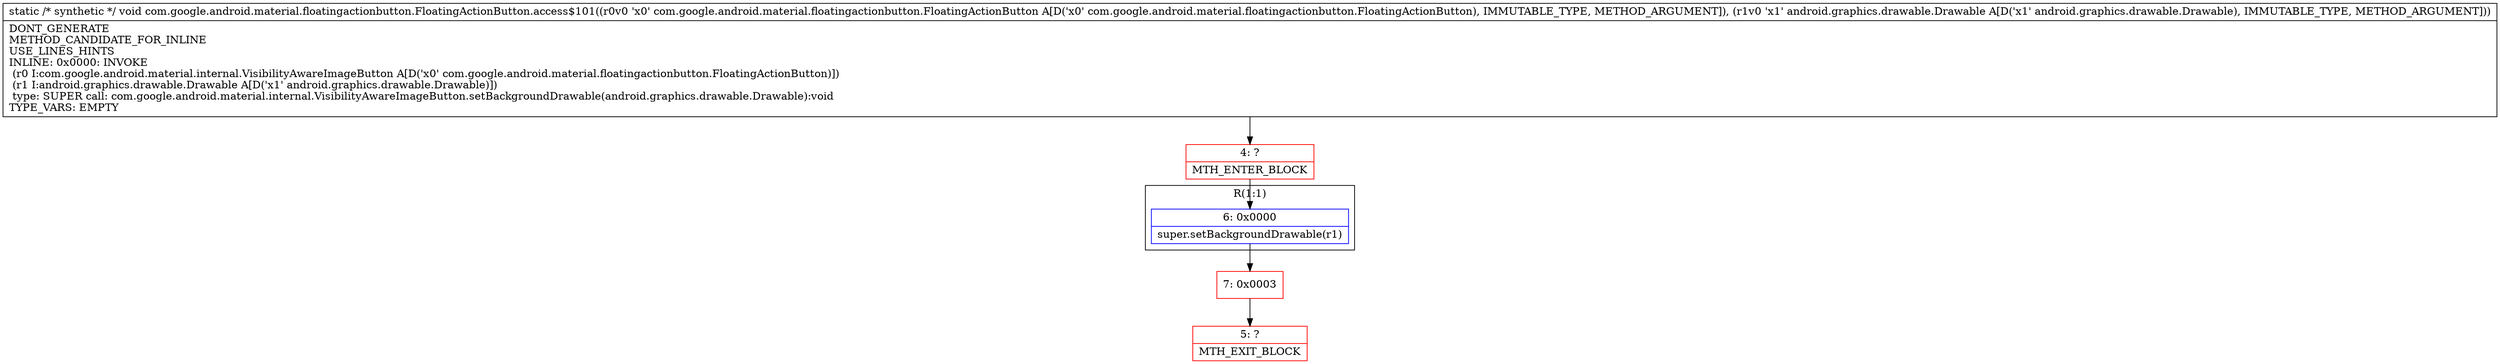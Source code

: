 digraph "CFG forcom.google.android.material.floatingactionbutton.FloatingActionButton.access$101(Lcom\/google\/android\/material\/floatingactionbutton\/FloatingActionButton;Landroid\/graphics\/drawable\/Drawable;)V" {
subgraph cluster_Region_1504376751 {
label = "R(1:1)";
node [shape=record,color=blue];
Node_6 [shape=record,label="{6\:\ 0x0000|super.setBackgroundDrawable(r1)\l}"];
}
Node_4 [shape=record,color=red,label="{4\:\ ?|MTH_ENTER_BLOCK\l}"];
Node_7 [shape=record,color=red,label="{7\:\ 0x0003}"];
Node_5 [shape=record,color=red,label="{5\:\ ?|MTH_EXIT_BLOCK\l}"];
MethodNode[shape=record,label="{static \/* synthetic *\/ void com.google.android.material.floatingactionbutton.FloatingActionButton.access$101((r0v0 'x0' com.google.android.material.floatingactionbutton.FloatingActionButton A[D('x0' com.google.android.material.floatingactionbutton.FloatingActionButton), IMMUTABLE_TYPE, METHOD_ARGUMENT]), (r1v0 'x1' android.graphics.drawable.Drawable A[D('x1' android.graphics.drawable.Drawable), IMMUTABLE_TYPE, METHOD_ARGUMENT]))  | DONT_GENERATE\lMETHOD_CANDIDATE_FOR_INLINE\lUSE_LINES_HINTS\lINLINE: 0x0000: INVOKE  \l  (r0 I:com.google.android.material.internal.VisibilityAwareImageButton A[D('x0' com.google.android.material.floatingactionbutton.FloatingActionButton)])\l  (r1 I:android.graphics.drawable.Drawable A[D('x1' android.graphics.drawable.Drawable)])\l type: SUPER call: com.google.android.material.internal.VisibilityAwareImageButton.setBackgroundDrawable(android.graphics.drawable.Drawable):void\lTYPE_VARS: EMPTY\l}"];
MethodNode -> Node_4;Node_6 -> Node_7;
Node_4 -> Node_6;
Node_7 -> Node_5;
}

